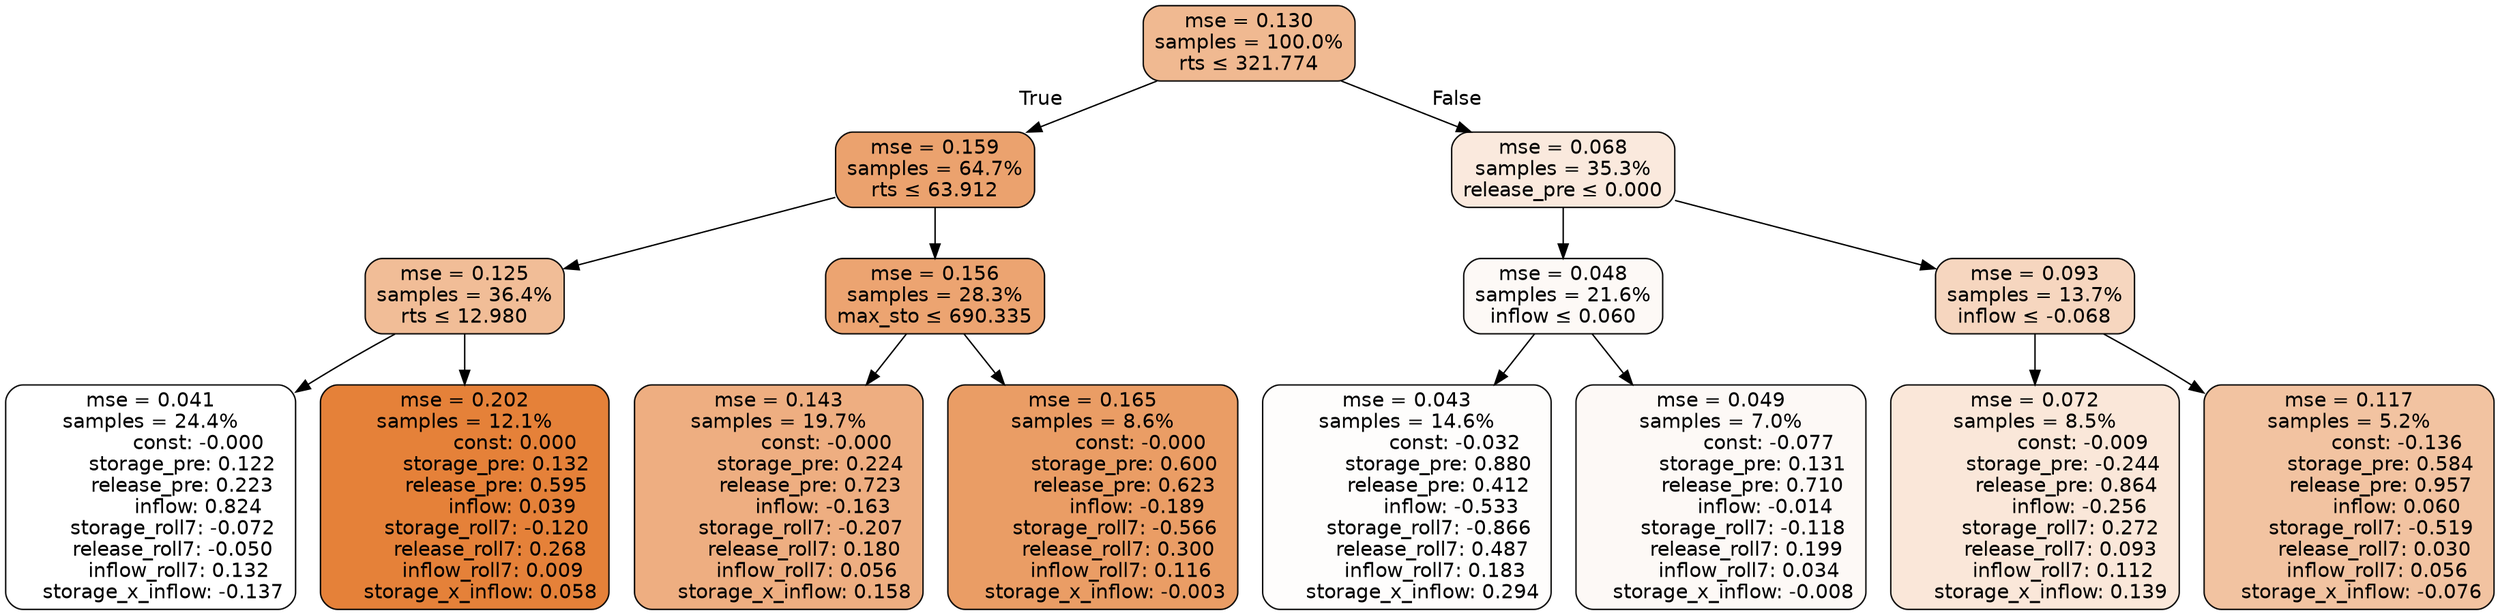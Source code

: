 digraph tree {
bgcolor="transparent"
node [shape=rectangle, style="filled, rounded", color="black", fontname=helvetica] ;
edge [fontname=helvetica] ;
	"0" [label="mse = 0.130
samples = 100.0%
rts &le; 321.774", fillcolor="#f0b991"]
	"1" [label="mse = 0.159
samples = 64.7%
rts &le; 63.912", fillcolor="#eba26e"]
	"2" [label="mse = 0.125
samples = 36.4%
rts &le; 12.980", fillcolor="#f1bd97"]
	"3" [label="mse = 0.041
samples = 24.4%
               const: -0.000
          storage_pre: 0.122
          release_pre: 0.223
               inflow: 0.824
       storage_roll7: -0.072
       release_roll7: -0.050
         inflow_roll7: 0.132
    storage_x_inflow: -0.137", fillcolor="#ffffff"]
	"4" [label="mse = 0.202
samples = 12.1%
                const: 0.000
          storage_pre: 0.132
          release_pre: 0.595
               inflow: 0.039
       storage_roll7: -0.120
        release_roll7: 0.268
         inflow_roll7: 0.009
     storage_x_inflow: 0.058", fillcolor="#e58139"]
	"5" [label="mse = 0.156
samples = 28.3%
max_sto &le; 690.335", fillcolor="#eca471"]
	"6" [label="mse = 0.143
samples = 19.7%
               const: -0.000
          storage_pre: 0.224
          release_pre: 0.723
              inflow: -0.163
       storage_roll7: -0.207
        release_roll7: 0.180
         inflow_roll7: 0.056
     storage_x_inflow: 0.158", fillcolor="#eeae81"]
	"7" [label="mse = 0.165
samples = 8.6%
               const: -0.000
          storage_pre: 0.600
          release_pre: 0.623
              inflow: -0.189
       storage_roll7: -0.566
        release_roll7: 0.300
         inflow_roll7: 0.116
    storage_x_inflow: -0.003", fillcolor="#ea9d65"]
	"8" [label="mse = 0.068
samples = 35.3%
release_pre &le; 0.000", fillcolor="#fae9dd"]
	"9" [label="mse = 0.048
samples = 21.6%
inflow &le; 0.060", fillcolor="#fdf9f6"]
	"10" [label="mse = 0.043
samples = 14.6%
               const: -0.032
          storage_pre: 0.880
          release_pre: 0.412
              inflow: -0.533
       storage_roll7: -0.866
        release_roll7: 0.487
         inflow_roll7: 0.183
     storage_x_inflow: 0.294", fillcolor="#fefdfc"]
	"11" [label="mse = 0.049
samples = 7.0%
               const: -0.077
          storage_pre: 0.131
          release_pre: 0.710
              inflow: -0.014
       storage_roll7: -0.118
        release_roll7: 0.199
         inflow_roll7: 0.034
    storage_x_inflow: -0.008", fillcolor="#fdf9f6"]
	"12" [label="mse = 0.093
samples = 13.7%
inflow &le; -0.068", fillcolor="#f6d6bf"]
	"13" [label="mse = 0.072
samples = 8.5%
               const: -0.009
         storage_pre: -0.244
          release_pre: 0.864
              inflow: -0.256
        storage_roll7: 0.272
        release_roll7: 0.093
         inflow_roll7: 0.112
     storage_x_inflow: 0.139", fillcolor="#fae7d9"]
	"14" [label="mse = 0.117
samples = 5.2%
               const: -0.136
          storage_pre: 0.584
          release_pre: 0.957
               inflow: 0.060
       storage_roll7: -0.519
        release_roll7: 0.030
         inflow_roll7: 0.056
    storage_x_inflow: -0.076", fillcolor="#f2c3a1"]

	"0" -> "1" [labeldistance=2.5, labelangle=45, headlabel="True"]
	"1" -> "2"
	"2" -> "3"
	"2" -> "4"
	"1" -> "5"
	"5" -> "6"
	"5" -> "7"
	"0" -> "8" [labeldistance=2.5, labelangle=-45, headlabel="False"]
	"8" -> "9"
	"9" -> "10"
	"9" -> "11"
	"8" -> "12"
	"12" -> "13"
	"12" -> "14"
}